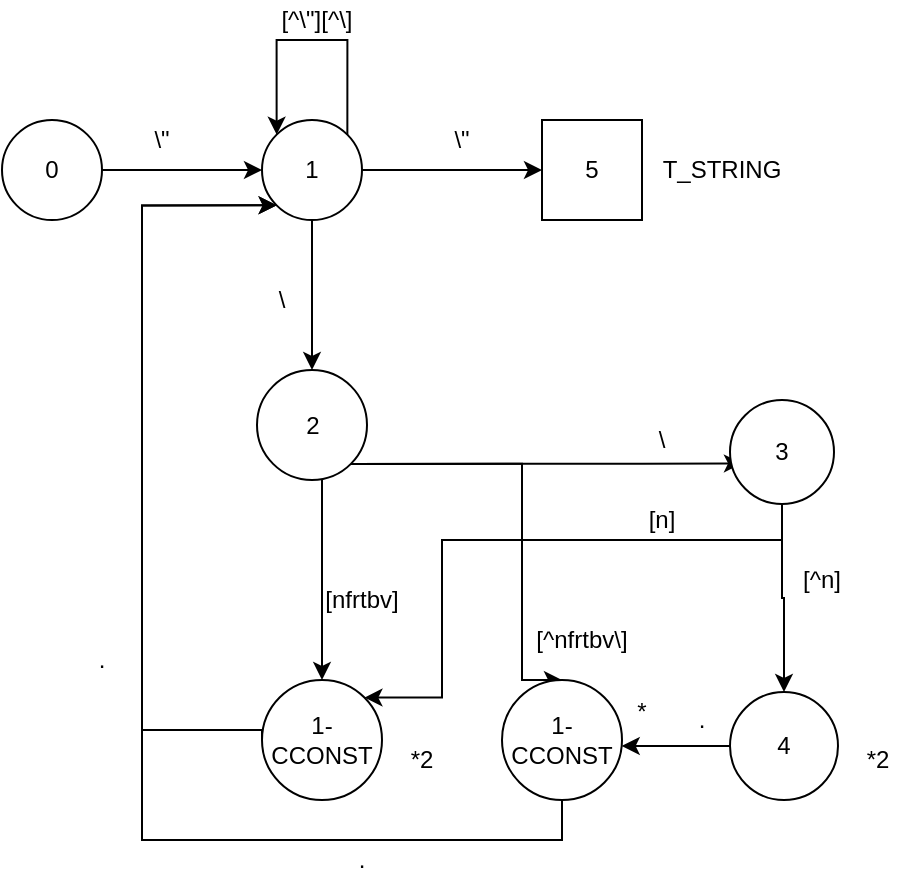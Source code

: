 <mxfile version="13.9.2" type="device"><diagram id="QpLtnU1Z6d3YHXVOQtUx" name="Page-1"><mxGraphModel dx="1185" dy="595" grid="1" gridSize="10" guides="1" tooltips="1" connect="1" arrows="1" fold="1" page="1" pageScale="1" pageWidth="827" pageHeight="1169" math="0" shadow="0"><root><mxCell id="0"/><mxCell id="1" parent="0"/><mxCell id="TYvQJErbW5AX5T2EBfR2-7" value="" style="edgeStyle=orthogonalEdgeStyle;rounded=0;orthogonalLoop=1;jettySize=auto;html=1;" edge="1" parent="1" source="TYvQJErbW5AX5T2EBfR2-1" target="TYvQJErbW5AX5T2EBfR2-2"><mxGeometry relative="1" as="geometry"/></mxCell><mxCell id="TYvQJErbW5AX5T2EBfR2-1" value="0" style="ellipse;whiteSpace=wrap;html=1;aspect=fixed;" vertex="1" parent="1"><mxGeometry x="50" y="190" width="50" height="50" as="geometry"/></mxCell><mxCell id="TYvQJErbW5AX5T2EBfR2-8" value="" style="edgeStyle=orthogonalEdgeStyle;rounded=0;orthogonalLoop=1;jettySize=auto;html=1;" edge="1" parent="1" source="TYvQJErbW5AX5T2EBfR2-2" target="TYvQJErbW5AX5T2EBfR2-3"><mxGeometry relative="1" as="geometry"/></mxCell><mxCell id="TYvQJErbW5AX5T2EBfR2-10" value="" style="edgeStyle=orthogonalEdgeStyle;rounded=0;orthogonalLoop=1;jettySize=auto;html=1;" edge="1" parent="1" source="TYvQJErbW5AX5T2EBfR2-2" target="TYvQJErbW5AX5T2EBfR2-4"><mxGeometry relative="1" as="geometry"/></mxCell><mxCell id="TYvQJErbW5AX5T2EBfR2-2" value="1" style="ellipse;whiteSpace=wrap;html=1;aspect=fixed;" vertex="1" parent="1"><mxGeometry x="180" y="190" width="50" height="50" as="geometry"/></mxCell><mxCell id="TYvQJErbW5AX5T2EBfR2-3" value="5" style="whiteSpace=wrap;html=1;aspect=fixed;" vertex="1" parent="1"><mxGeometry x="320" y="190" width="50" height="50" as="geometry"/></mxCell><mxCell id="TYvQJErbW5AX5T2EBfR2-11" value="" style="edgeStyle=orthogonalEdgeStyle;rounded=0;orthogonalLoop=1;jettySize=auto;html=1;" edge="1" parent="1" source="TYvQJErbW5AX5T2EBfR2-4" target="TYvQJErbW5AX5T2EBfR2-6"><mxGeometry relative="1" as="geometry"><Array as="points"><mxPoint x="210" y="400"/><mxPoint x="210" y="400"/></Array></mxGeometry></mxCell><mxCell id="TYvQJErbW5AX5T2EBfR2-29" style="edgeStyle=orthogonalEdgeStyle;rounded=0;orthogonalLoop=1;jettySize=auto;html=1;exitX=1;exitY=1;exitDx=0;exitDy=0;entryX=0.5;entryY=0;entryDx=0;entryDy=0;" edge="1" parent="1" source="TYvQJErbW5AX5T2EBfR2-4" target="TYvQJErbW5AX5T2EBfR2-27"><mxGeometry relative="1" as="geometry"><Array as="points"><mxPoint x="310" y="362"/><mxPoint x="310" y="470"/></Array></mxGeometry></mxCell><mxCell id="TYvQJErbW5AX5T2EBfR2-37" style="edgeStyle=orthogonalEdgeStyle;rounded=0;orthogonalLoop=1;jettySize=auto;html=1;exitX=1;exitY=1;exitDx=0;exitDy=0;entryX=0.115;entryY=0.609;entryDx=0;entryDy=0;entryPerimeter=0;" edge="1" parent="1" source="TYvQJErbW5AX5T2EBfR2-4" target="TYvQJErbW5AX5T2EBfR2-35"><mxGeometry relative="1" as="geometry"><Array as="points"><mxPoint x="370" y="362"/><mxPoint x="370" y="362"/></Array></mxGeometry></mxCell><mxCell id="TYvQJErbW5AX5T2EBfR2-4" value="2" style="ellipse;whiteSpace=wrap;html=1;aspect=fixed;" vertex="1" parent="1"><mxGeometry x="177.5" y="315" width="55" height="55" as="geometry"/></mxCell><mxCell id="TYvQJErbW5AX5T2EBfR2-13" style="edgeStyle=orthogonalEdgeStyle;rounded=0;orthogonalLoop=1;jettySize=auto;html=1;exitX=0;exitY=0.5;exitDx=0;exitDy=0;entryX=0;entryY=1;entryDx=0;entryDy=0;" edge="1" parent="1" source="TYvQJErbW5AX5T2EBfR2-6" target="TYvQJErbW5AX5T2EBfR2-2"><mxGeometry relative="1" as="geometry"><Array as="points"><mxPoint x="120" y="495"/><mxPoint x="120" y="233"/></Array></mxGeometry></mxCell><mxCell id="TYvQJErbW5AX5T2EBfR2-6" value="1-CCONST" style="ellipse;whiteSpace=wrap;html=1;aspect=fixed;" vertex="1" parent="1"><mxGeometry x="180" y="470" width="60" height="60" as="geometry"/></mxCell><mxCell id="TYvQJErbW5AX5T2EBfR2-14" value="\&quot;" style="text;html=1;strokeColor=none;fillColor=none;align=center;verticalAlign=middle;whiteSpace=wrap;rounded=0;" vertex="1" parent="1"><mxGeometry x="110" y="190" width="40" height="20" as="geometry"/></mxCell><mxCell id="TYvQJErbW5AX5T2EBfR2-15" value="\&quot;" style="text;html=1;strokeColor=none;fillColor=none;align=center;verticalAlign=middle;whiteSpace=wrap;rounded=0;" vertex="1" parent="1"><mxGeometry x="260" y="190" width="40" height="20" as="geometry"/></mxCell><mxCell id="TYvQJErbW5AX5T2EBfR2-16" style="edgeStyle=orthogonalEdgeStyle;rounded=0;orthogonalLoop=1;jettySize=auto;html=1;exitX=1;exitY=0;exitDx=0;exitDy=0;entryX=0;entryY=0;entryDx=0;entryDy=0;" edge="1" parent="1" source="TYvQJErbW5AX5T2EBfR2-2" target="TYvQJErbW5AX5T2EBfR2-2"><mxGeometry relative="1" as="geometry"><Array as="points"><mxPoint x="223" y="150"/><mxPoint x="187" y="150"/></Array></mxGeometry></mxCell><mxCell id="TYvQJErbW5AX5T2EBfR2-17" value="[^\&quot;][^\\]" style="text;html=1;strokeColor=none;fillColor=none;align=center;verticalAlign=middle;whiteSpace=wrap;rounded=0;" vertex="1" parent="1"><mxGeometry x="185" y="130" width="45" height="20" as="geometry"/></mxCell><mxCell id="TYvQJErbW5AX5T2EBfR2-18" value="\\" style="text;html=1;strokeColor=none;fillColor=none;align=center;verticalAlign=middle;whiteSpace=wrap;rounded=0;" vertex="1" parent="1"><mxGeometry x="170" y="270" width="40" height="20" as="geometry"/></mxCell><mxCell id="TYvQJErbW5AX5T2EBfR2-20" value="[nfrtbv]" style="text;html=1;strokeColor=none;fillColor=none;align=center;verticalAlign=middle;whiteSpace=wrap;rounded=0;" vertex="1" parent="1"><mxGeometry x="210" y="420" width="40" height="20" as="geometry"/></mxCell><mxCell id="TYvQJErbW5AX5T2EBfR2-21" value="*2" style="text;html=1;strokeColor=none;fillColor=none;align=center;verticalAlign=middle;whiteSpace=wrap;rounded=0;" vertex="1" parent="1"><mxGeometry x="240" y="500" width="40" height="20" as="geometry"/></mxCell><mxCell id="TYvQJErbW5AX5T2EBfR2-22" value="." style="text;html=1;strokeColor=none;fillColor=none;align=center;verticalAlign=middle;whiteSpace=wrap;rounded=0;" vertex="1" parent="1"><mxGeometry x="80" y="450" width="40" height="20" as="geometry"/></mxCell><mxCell id="TYvQJErbW5AX5T2EBfR2-25" value="T_STRING" style="text;html=1;strokeColor=none;fillColor=none;align=center;verticalAlign=middle;whiteSpace=wrap;rounded=0;" vertex="1" parent="1"><mxGeometry x="380" y="205" width="60" height="20" as="geometry"/></mxCell><mxCell id="TYvQJErbW5AX5T2EBfR2-33" style="edgeStyle=orthogonalEdgeStyle;rounded=0;orthogonalLoop=1;jettySize=auto;html=1;exitX=0.5;exitY=1;exitDx=0;exitDy=0;entryX=0;entryY=1;entryDx=0;entryDy=0;" edge="1" parent="1" source="TYvQJErbW5AX5T2EBfR2-27" target="TYvQJErbW5AX5T2EBfR2-2"><mxGeometry relative="1" as="geometry"><Array as="points"><mxPoint x="330" y="550"/><mxPoint x="120" y="550"/><mxPoint x="120" y="233"/></Array></mxGeometry></mxCell><mxCell id="TYvQJErbW5AX5T2EBfR2-27" value="1-CCONST" style="ellipse;whiteSpace=wrap;html=1;aspect=fixed;" vertex="1" parent="1"><mxGeometry x="300" y="470" width="60" height="60" as="geometry"/></mxCell><mxCell id="TYvQJErbW5AX5T2EBfR2-28" value="[^nfrtbv\\]" style="text;html=1;strokeColor=none;fillColor=none;align=center;verticalAlign=middle;whiteSpace=wrap;rounded=0;" vertex="1" parent="1"><mxGeometry x="320" y="440" width="40" height="20" as="geometry"/></mxCell><mxCell id="TYvQJErbW5AX5T2EBfR2-31" value="*" style="text;html=1;strokeColor=none;fillColor=none;align=center;verticalAlign=middle;whiteSpace=wrap;rounded=0;" vertex="1" parent="1"><mxGeometry x="350" y="476" width="40" height="20" as="geometry"/></mxCell><mxCell id="TYvQJErbW5AX5T2EBfR2-32" style="edgeStyle=orthogonalEdgeStyle;rounded=0;orthogonalLoop=1;jettySize=auto;html=1;exitX=0.5;exitY=1;exitDx=0;exitDy=0;" edge="1" parent="1" source="TYvQJErbW5AX5T2EBfR2-31" target="TYvQJErbW5AX5T2EBfR2-31"><mxGeometry relative="1" as="geometry"/></mxCell><mxCell id="TYvQJErbW5AX5T2EBfR2-34" value="." style="text;html=1;strokeColor=none;fillColor=none;align=center;verticalAlign=middle;whiteSpace=wrap;rounded=0;" vertex="1" parent="1"><mxGeometry x="210" y="550" width="40" height="20" as="geometry"/></mxCell><mxCell id="TYvQJErbW5AX5T2EBfR2-39" style="edgeStyle=orthogonalEdgeStyle;rounded=0;orthogonalLoop=1;jettySize=auto;html=1;exitX=0.5;exitY=1;exitDx=0;exitDy=0;entryX=1;entryY=0;entryDx=0;entryDy=0;" edge="1" parent="1" source="TYvQJErbW5AX5T2EBfR2-35" target="TYvQJErbW5AX5T2EBfR2-6"><mxGeometry relative="1" as="geometry"><Array as="points"><mxPoint x="440" y="400"/><mxPoint x="270" y="400"/><mxPoint x="270" y="479"/></Array></mxGeometry></mxCell><mxCell id="TYvQJErbW5AX5T2EBfR2-46" style="edgeStyle=orthogonalEdgeStyle;rounded=0;orthogonalLoop=1;jettySize=auto;html=1;exitX=0.5;exitY=1;exitDx=0;exitDy=0;" edge="1" parent="1" source="TYvQJErbW5AX5T2EBfR2-35" target="TYvQJErbW5AX5T2EBfR2-44"><mxGeometry relative="1" as="geometry"/></mxCell><mxCell id="TYvQJErbW5AX5T2EBfR2-35" value="3" style="ellipse;whiteSpace=wrap;html=1;aspect=fixed;" vertex="1" parent="1"><mxGeometry x="414" y="330" width="52" height="52" as="geometry"/></mxCell><mxCell id="TYvQJErbW5AX5T2EBfR2-38" value="\\" style="text;html=1;strokeColor=none;fillColor=none;align=center;verticalAlign=middle;whiteSpace=wrap;rounded=0;" vertex="1" parent="1"><mxGeometry x="360" y="340" width="40" height="20" as="geometry"/></mxCell><mxCell id="TYvQJErbW5AX5T2EBfR2-41" value="[n]" style="text;html=1;strokeColor=none;fillColor=none;align=center;verticalAlign=middle;whiteSpace=wrap;rounded=0;" vertex="1" parent="1"><mxGeometry x="360" y="380" width="40" height="20" as="geometry"/></mxCell><mxCell id="TYvQJErbW5AX5T2EBfR2-52" value="" style="edgeStyle=orthogonalEdgeStyle;rounded=0;orthogonalLoop=1;jettySize=auto;html=1;" edge="1" parent="1" source="TYvQJErbW5AX5T2EBfR2-44" target="TYvQJErbW5AX5T2EBfR2-27"><mxGeometry relative="1" as="geometry"><Array as="points"><mxPoint x="380" y="503"/><mxPoint x="380" y="503"/></Array></mxGeometry></mxCell><mxCell id="TYvQJErbW5AX5T2EBfR2-44" value="4" style="ellipse;whiteSpace=wrap;html=1;aspect=fixed;" vertex="1" parent="1"><mxGeometry x="414" y="476" width="54" height="54" as="geometry"/></mxCell><mxCell id="TYvQJErbW5AX5T2EBfR2-45" value="*2" style="text;html=1;strokeColor=none;fillColor=none;align=center;verticalAlign=middle;whiteSpace=wrap;rounded=0;" vertex="1" parent="1"><mxGeometry x="468" y="500" width="40" height="20" as="geometry"/></mxCell><mxCell id="TYvQJErbW5AX5T2EBfR2-47" value="[^n]" style="text;html=1;strokeColor=none;fillColor=none;align=center;verticalAlign=middle;whiteSpace=wrap;rounded=0;" vertex="1" parent="1"><mxGeometry x="440" y="410" width="40" height="20" as="geometry"/></mxCell><mxCell id="TYvQJErbW5AX5T2EBfR2-53" value="." style="text;html=1;strokeColor=none;fillColor=none;align=center;verticalAlign=middle;whiteSpace=wrap;rounded=0;" vertex="1" parent="1"><mxGeometry x="380" y="480" width="40" height="20" as="geometry"/></mxCell></root></mxGraphModel></diagram></mxfile>